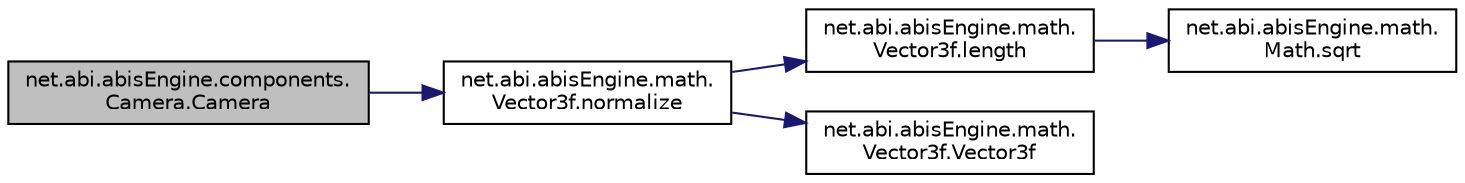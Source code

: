 digraph "net.abi.abisEngine.components.Camera.Camera"
{
 // LATEX_PDF_SIZE
  edge [fontname="Helvetica",fontsize="10",labelfontname="Helvetica",labelfontsize="10"];
  node [fontname="Helvetica",fontsize="10",shape=record];
  rankdir="LR";
  Node1 [label="net.abi.abisEngine.components.\lCamera.Camera",height=0.2,width=0.4,color="black", fillcolor="grey75", style="filled", fontcolor="black",tooltip=" "];
  Node1 -> Node2 [color="midnightblue",fontsize="10",style="solid",fontname="Helvetica"];
  Node2 [label="net.abi.abisEngine.math.\lVector3f.normalize",height=0.2,width=0.4,color="black", fillcolor="white", style="filled",URL="$d3/de5/classnet_1_1abi_1_1abis_engine_1_1math_1_1_vector3f.html#a3961fe2a1c89037d8801d0270dcbe79f",tooltip=" "];
  Node2 -> Node3 [color="midnightblue",fontsize="10",style="solid",fontname="Helvetica"];
  Node3 [label="net.abi.abisEngine.math.\lVector3f.length",height=0.2,width=0.4,color="black", fillcolor="white", style="filled",URL="$d3/de5/classnet_1_1abi_1_1abis_engine_1_1math_1_1_vector3f.html#a0e2032710b9a2caee749ca66cc28dd0a",tooltip=" "];
  Node3 -> Node4 [color="midnightblue",fontsize="10",style="solid",fontname="Helvetica"];
  Node4 [label="net.abi.abisEngine.math.\lMath.sqrt",height=0.2,width=0.4,color="black", fillcolor="white", style="filled",URL="$d1/dbb/classnet_1_1abi_1_1abis_engine_1_1math_1_1_math.html#a84178ee9d6bb66fbca6a47147f616808",tooltip=" "];
  Node2 -> Node5 [color="midnightblue",fontsize="10",style="solid",fontname="Helvetica"];
  Node5 [label="net.abi.abisEngine.math.\lVector3f.Vector3f",height=0.2,width=0.4,color="black", fillcolor="white", style="filled",URL="$d3/de5/classnet_1_1abi_1_1abis_engine_1_1math_1_1_vector3f.html#a82a6721e1b7435bd13ab0d0b84ca0b76",tooltip=" "];
}
